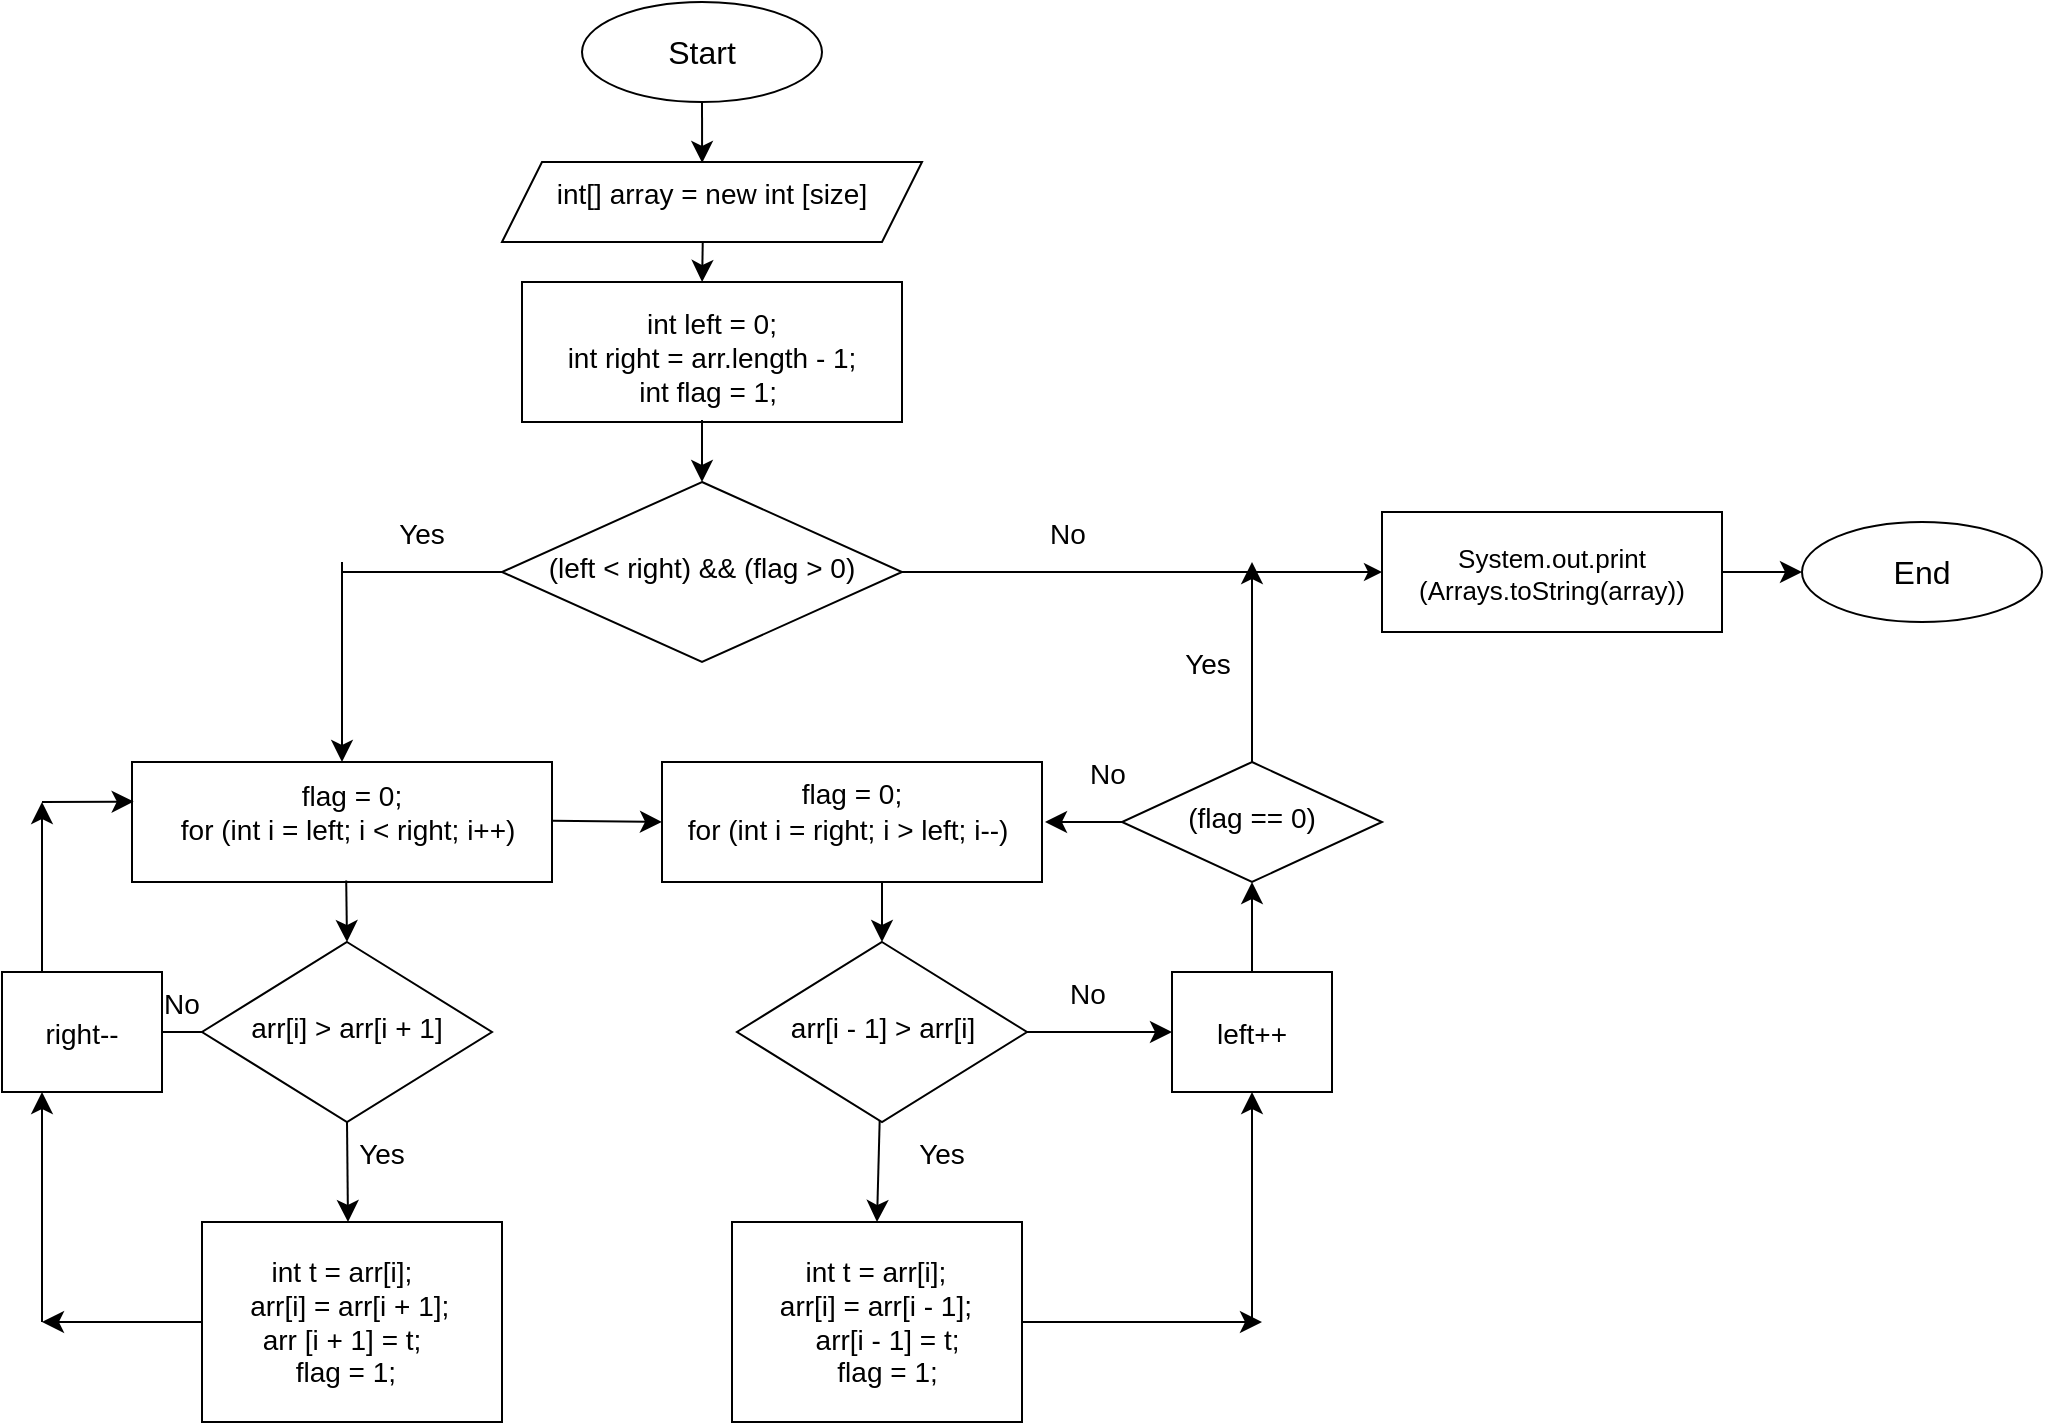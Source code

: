 <mxfile version="24.6.4" type="device">
  <diagram id="C5RBs43oDa-KdzZeNtuy" name="Page-1">
    <mxGraphModel dx="1191" dy="762" grid="1" gridSize="10" guides="1" tooltips="1" connect="1" arrows="1" fold="1" page="1" pageScale="1" pageWidth="1169" pageHeight="827" math="0" shadow="0">
      <root>
        <mxCell id="WIyWlLk6GJQsqaUBKTNV-0" />
        <mxCell id="WIyWlLk6GJQsqaUBKTNV-1" parent="WIyWlLk6GJQsqaUBKTNV-0" />
        <mxCell id="PZBASMzx2I_26drX7nRm-27" style="edgeStyle=none;curved=1;rounded=0;orthogonalLoop=1;jettySize=auto;html=1;exitX=0.5;exitY=1;exitDx=0;exitDy=0;fontSize=12;startSize=8;endSize=8;" edge="1" parent="WIyWlLk6GJQsqaUBKTNV-1" source="WIyWlLk6GJQsqaUBKTNV-6">
          <mxGeometry relative="1" as="geometry">
            <mxPoint x="243" y="660" as="targetPoint" />
          </mxGeometry>
        </mxCell>
        <mxCell id="WIyWlLk6GJQsqaUBKTNV-6" value="&lt;font style=&quot;font-size: 14px;&quot;&gt;arr[i] &amp;gt; arr[i + 1]&lt;/font&gt;" style="rhombus;whiteSpace=wrap;html=1;shadow=0;fontFamily=Helvetica;fontSize=12;align=center;strokeWidth=1;spacing=6;spacingTop=-4;" parent="WIyWlLk6GJQsqaUBKTNV-1" vertex="1">
          <mxGeometry x="170" y="520" width="145" height="90" as="geometry" />
        </mxCell>
        <mxCell id="PZBASMzx2I_26drX7nRm-0" value="" style="ellipse;whiteSpace=wrap;html=1;" vertex="1" parent="WIyWlLk6GJQsqaUBKTNV-1">
          <mxGeometry x="360" y="50" width="120" height="50" as="geometry" />
        </mxCell>
        <mxCell id="PZBASMzx2I_26drX7nRm-108" style="edgeStyle=none;curved=1;rounded=0;orthogonalLoop=1;jettySize=auto;html=1;fontSize=12;startSize=8;endSize=8;entryX=0.471;entryY=0.015;entryDx=0;entryDy=0;entryPerimeter=0;" edge="1" parent="WIyWlLk6GJQsqaUBKTNV-1" target="PZBASMzx2I_26drX7nRm-5">
          <mxGeometry relative="1" as="geometry">
            <mxPoint x="420" y="100" as="sourcePoint" />
          </mxGeometry>
        </mxCell>
        <mxCell id="PZBASMzx2I_26drX7nRm-3" value="Start" style="text;html=1;align=center;verticalAlign=middle;whiteSpace=wrap;rounded=0;fontSize=16;" vertex="1" parent="WIyWlLk6GJQsqaUBKTNV-1">
          <mxGeometry x="390" y="60" width="60" height="30" as="geometry" />
        </mxCell>
        <mxCell id="PZBASMzx2I_26drX7nRm-109" style="edgeStyle=none;curved=1;rounded=0;orthogonalLoop=1;jettySize=auto;html=1;entryX=0.474;entryY=0;entryDx=0;entryDy=0;fontSize=12;startSize=8;endSize=8;exitX=0.478;exitY=0.987;exitDx=0;exitDy=0;exitPerimeter=0;entryPerimeter=0;" edge="1" parent="WIyWlLk6GJQsqaUBKTNV-1" source="PZBASMzx2I_26drX7nRm-4" target="PZBASMzx2I_26drX7nRm-7">
          <mxGeometry relative="1" as="geometry" />
        </mxCell>
        <mxCell id="PZBASMzx2I_26drX7nRm-4" value="" style="shape=parallelogram;perimeter=parallelogramPerimeter;whiteSpace=wrap;html=1;fixedSize=1;" vertex="1" parent="WIyWlLk6GJQsqaUBKTNV-1">
          <mxGeometry x="320" y="130" width="210" height="40" as="geometry" />
        </mxCell>
        <mxCell id="PZBASMzx2I_26drX7nRm-5" value="&lt;font style=&quot;font-size: 14px;&quot;&gt;int[] array = new int [size]&lt;/font&gt;" style="text;html=1;align=center;verticalAlign=middle;whiteSpace=wrap;rounded=0;fontSize=16;" vertex="1" parent="WIyWlLk6GJQsqaUBKTNV-1">
          <mxGeometry x="340" y="130" width="170" height="30" as="geometry" />
        </mxCell>
        <mxCell id="PZBASMzx2I_26drX7nRm-7" value="" style="rounded=0;whiteSpace=wrap;html=1;" vertex="1" parent="WIyWlLk6GJQsqaUBKTNV-1">
          <mxGeometry x="330" y="190" width="190" height="70" as="geometry" />
        </mxCell>
        <mxCell id="PZBASMzx2I_26drX7nRm-8" value="&lt;font style=&quot;font-size: 14px;&quot;&gt;int left = 0;&lt;/font&gt;&lt;div style=&quot;font-size: 14px;&quot;&gt;&lt;font style=&quot;font-size: 14px;&quot;&gt;int right = arr.length - 1;&lt;/font&gt;&lt;/div&gt;&lt;div style=&quot;font-size: 14px;&quot;&gt;&lt;font style=&quot;font-size: 14px;&quot;&gt;int flag = 1;&amp;nbsp;&lt;br&gt;&lt;/font&gt;&lt;div&gt;&lt;br&gt;&lt;/div&gt;&lt;/div&gt;" style="text;html=1;align=center;verticalAlign=middle;whiteSpace=wrap;rounded=0;fontSize=16;" vertex="1" parent="WIyWlLk6GJQsqaUBKTNV-1">
          <mxGeometry x="340" y="210" width="170" height="50" as="geometry" />
        </mxCell>
        <mxCell id="PZBASMzx2I_26drX7nRm-9" value="" style="rounded=0;whiteSpace=wrap;html=1;" vertex="1" parent="WIyWlLk6GJQsqaUBKTNV-1">
          <mxGeometry x="135" y="430" width="210" height="60" as="geometry" />
        </mxCell>
        <mxCell id="PZBASMzx2I_26drX7nRm-10" value="&lt;div style=&quot;font-size: 14px;&quot;&gt;&lt;font style=&quot;font-size: 14px;&quot;&gt;flag = 0;&lt;/font&gt;&lt;/div&gt;&lt;div style=&quot;font-size: 14px;&quot;&gt;&lt;span style=&quot;background-color: initial;&quot;&gt;&lt;font style=&quot;font-size: 14px;&quot;&gt;for (int i = left; i &amp;lt; right; i++)&amp;nbsp;&lt;/font&gt;&lt;/span&gt;&lt;/div&gt;" style="text;html=1;align=center;verticalAlign=middle;whiteSpace=wrap;rounded=0;fontSize=16;" vertex="1" parent="WIyWlLk6GJQsqaUBKTNV-1">
          <mxGeometry x="145" y="440" width="200" height="30" as="geometry" />
        </mxCell>
        <mxCell id="PZBASMzx2I_26drX7nRm-17" value="" style="endArrow=classic;html=1;rounded=0;fontSize=12;startSize=8;endSize=8;curved=1;entryX=0.5;entryY=0;entryDx=0;entryDy=0;" edge="1" parent="WIyWlLk6GJQsqaUBKTNV-1" target="PZBASMzx2I_26drX7nRm-9">
          <mxGeometry width="50" height="50" relative="1" as="geometry">
            <mxPoint x="240" y="330" as="sourcePoint" />
            <mxPoint x="380" y="450" as="targetPoint" />
          </mxGeometry>
        </mxCell>
        <mxCell id="PZBASMzx2I_26drX7nRm-20" value="" style="endArrow=none;html=1;rounded=0;fontSize=12;startSize=8;endSize=8;curved=1;exitX=0;exitY=0.5;exitDx=0;exitDy=0;" edge="1" parent="WIyWlLk6GJQsqaUBKTNV-1" source="PZBASMzx2I_26drX7nRm-21">
          <mxGeometry width="50" height="50" relative="1" as="geometry">
            <mxPoint x="350" y="390" as="sourcePoint" />
            <mxPoint x="240" y="335" as="targetPoint" />
          </mxGeometry>
        </mxCell>
        <mxCell id="PZBASMzx2I_26drX7nRm-21" value="&lt;font style=&quot;font-size: 14px;&quot;&gt;(left &amp;lt; right) &amp;amp;&amp;amp; (flag &amp;gt; 0)&lt;/font&gt;" style="rhombus;whiteSpace=wrap;html=1;shadow=0;fontFamily=Helvetica;fontSize=12;align=center;strokeWidth=1;spacing=6;spacingTop=-4;" vertex="1" parent="WIyWlLk6GJQsqaUBKTNV-1">
          <mxGeometry x="320" y="290" width="200" height="90" as="geometry" />
        </mxCell>
        <mxCell id="PZBASMzx2I_26drX7nRm-22" value="" style="endArrow=classic;html=1;rounded=0;fontSize=12;curved=1;exitX=1;exitY=0.5;exitDx=0;exitDy=0;entryX=0;entryY=0.5;entryDx=0;entryDy=0;" edge="1" parent="WIyWlLk6GJQsqaUBKTNV-1" source="PZBASMzx2I_26drX7nRm-21" target="PZBASMzx2I_26drX7nRm-95">
          <mxGeometry width="50" height="50" relative="1" as="geometry">
            <mxPoint x="400" y="470" as="sourcePoint" />
            <mxPoint x="770" y="335" as="targetPoint" />
          </mxGeometry>
        </mxCell>
        <mxCell id="PZBASMzx2I_26drX7nRm-23" value="" style="endArrow=classic;html=1;rounded=0;fontSize=12;startSize=8;endSize=8;curved=1;exitX=0.51;exitY=0.988;exitDx=0;exitDy=0;entryX=0.5;entryY=0;entryDx=0;entryDy=0;exitPerimeter=0;" edge="1" parent="WIyWlLk6GJQsqaUBKTNV-1" source="PZBASMzx2I_26drX7nRm-9" target="WIyWlLk6GJQsqaUBKTNV-6">
          <mxGeometry relative="1" as="geometry">
            <mxPoint x="340" y="450" as="sourcePoint" />
            <mxPoint x="500" y="450" as="targetPoint" />
          </mxGeometry>
        </mxCell>
        <mxCell id="PZBASMzx2I_26drX7nRm-31" value="&lt;font style=&quot;font-size: 14px;&quot;&gt;Yes&lt;/font&gt;" style="text;html=1;align=center;verticalAlign=middle;whiteSpace=wrap;rounded=0;fontSize=16;" vertex="1" parent="WIyWlLk6GJQsqaUBKTNV-1">
          <mxGeometry x="250" y="300" width="60" height="30" as="geometry" />
        </mxCell>
        <mxCell id="PZBASMzx2I_26drX7nRm-32" style="edgeStyle=none;curved=1;rounded=0;orthogonalLoop=1;jettySize=auto;html=1;exitX=0.75;exitY=0;exitDx=0;exitDy=0;fontSize=12;startSize=8;endSize=8;" edge="1" parent="WIyWlLk6GJQsqaUBKTNV-1" source="PZBASMzx2I_26drX7nRm-31" target="PZBASMzx2I_26drX7nRm-31">
          <mxGeometry relative="1" as="geometry" />
        </mxCell>
        <mxCell id="PZBASMzx2I_26drX7nRm-33" value="&lt;font style=&quot;font-size: 14px;&quot;&gt;Yes&lt;/font&gt;" style="text;html=1;align=center;verticalAlign=middle;whiteSpace=wrap;rounded=0;fontSize=16;" vertex="1" parent="WIyWlLk6GJQsqaUBKTNV-1">
          <mxGeometry x="230" y="610" width="60" height="30" as="geometry" />
        </mxCell>
        <mxCell id="PZBASMzx2I_26drX7nRm-34" value="" style="rounded=0;whiteSpace=wrap;html=1;" vertex="1" parent="WIyWlLk6GJQsqaUBKTNV-1">
          <mxGeometry x="170" y="660" width="150" height="100" as="geometry" />
        </mxCell>
        <mxCell id="PZBASMzx2I_26drX7nRm-35" value="&lt;div style=&quot;font-size: 14px;&quot;&gt;&lt;font style=&quot;font-size: 14px;&quot;&gt;int t = arr[i];&lt;/font&gt;&lt;/div&gt;&lt;div style=&quot;font-size: 14px;&quot;&gt;&lt;font style=&quot;font-size: 14px;&quot;&gt;&amp;nbsp; arr[i] = arr[i + 1];&lt;/font&gt;&lt;/div&gt;&lt;div style=&quot;font-size: 14px;&quot;&gt;&lt;span style=&quot;background-color: initial;&quot;&gt;&lt;font style=&quot;font-size: 14px;&quot;&gt;arr [i + 1] = t;&lt;/font&gt;&lt;/span&gt;&lt;/div&gt;&lt;div style=&quot;font-size: 14px;&quot;&gt;&lt;font style=&quot;font-size: 14px;&quot;&gt;&amp;nbsp;flag = 1;&lt;/font&gt;&lt;/div&gt;" style="text;html=1;align=center;verticalAlign=middle;whiteSpace=wrap;rounded=0;fontSize=16;" vertex="1" parent="WIyWlLk6GJQsqaUBKTNV-1">
          <mxGeometry x="135" y="695" width="210" height="30" as="geometry" />
        </mxCell>
        <mxCell id="PZBASMzx2I_26drX7nRm-40" value="" style="endArrow=classic;html=1;rounded=0;fontSize=12;startSize=8;endSize=8;curved=1;exitX=0.5;exitY=0;exitDx=0;exitDy=0;" edge="1" parent="WIyWlLk6GJQsqaUBKTNV-1">
          <mxGeometry width="50" height="50" relative="1" as="geometry">
            <mxPoint x="90" y="535" as="sourcePoint" />
            <mxPoint x="90" y="450" as="targetPoint" />
          </mxGeometry>
        </mxCell>
        <mxCell id="PZBASMzx2I_26drX7nRm-41" value="" style="endArrow=classic;html=1;rounded=0;fontSize=12;startSize=8;endSize=8;curved=1;exitX=0;exitY=0.5;exitDx=0;exitDy=0;" edge="1" parent="WIyWlLk6GJQsqaUBKTNV-1" source="WIyWlLk6GJQsqaUBKTNV-6">
          <mxGeometry width="50" height="50" relative="1" as="geometry">
            <mxPoint x="140" y="570" as="sourcePoint" />
            <mxPoint x="130" y="565" as="targetPoint" />
          </mxGeometry>
        </mxCell>
        <mxCell id="PZBASMzx2I_26drX7nRm-42" value="" style="endArrow=classic;html=1;rounded=0;fontSize=12;startSize=8;endSize=8;curved=1;entryX=0.004;entryY=0.33;entryDx=0;entryDy=0;entryPerimeter=0;" edge="1" parent="WIyWlLk6GJQsqaUBKTNV-1" target="PZBASMzx2I_26drX7nRm-9">
          <mxGeometry width="50" height="50" relative="1" as="geometry">
            <mxPoint x="90" y="450" as="sourcePoint" />
            <mxPoint x="220" y="540" as="targetPoint" />
          </mxGeometry>
        </mxCell>
        <mxCell id="PZBASMzx2I_26drX7nRm-43" value="&lt;font style=&quot;font-size: 14px;&quot;&gt;No&lt;/font&gt;" style="text;html=1;align=center;verticalAlign=middle;whiteSpace=wrap;rounded=0;fontSize=16;" vertex="1" parent="WIyWlLk6GJQsqaUBKTNV-1">
          <mxGeometry x="130" y="535" width="60" height="30" as="geometry" />
        </mxCell>
        <mxCell id="PZBASMzx2I_26drX7nRm-44" value="" style="rounded=0;whiteSpace=wrap;html=1;" vertex="1" parent="WIyWlLk6GJQsqaUBKTNV-1">
          <mxGeometry x="70" y="535" width="80" height="60" as="geometry" />
        </mxCell>
        <mxCell id="PZBASMzx2I_26drX7nRm-46" value="&lt;font style=&quot;font-size: 14px;&quot;&gt;right--&lt;/font&gt;" style="text;html=1;align=center;verticalAlign=middle;whiteSpace=wrap;rounded=0;fontSize=16;" vertex="1" parent="WIyWlLk6GJQsqaUBKTNV-1">
          <mxGeometry x="80" y="550" width="60" height="30" as="geometry" />
        </mxCell>
        <mxCell id="PZBASMzx2I_26drX7nRm-47" value="&lt;font style=&quot;font-size: 14px;&quot;&gt;No&lt;/font&gt;" style="text;html=1;align=center;verticalAlign=middle;whiteSpace=wrap;rounded=0;fontSize=16;" vertex="1" parent="WIyWlLk6GJQsqaUBKTNV-1">
          <mxGeometry x="582.5" y="300" width="40" height="30" as="geometry" />
        </mxCell>
        <mxCell id="PZBASMzx2I_26drX7nRm-49" value="" style="rounded=0;whiteSpace=wrap;html=1;" vertex="1" parent="WIyWlLk6GJQsqaUBKTNV-1">
          <mxGeometry x="400" y="430" width="190" height="60" as="geometry" />
        </mxCell>
        <mxCell id="PZBASMzx2I_26drX7nRm-50" value="&lt;div style=&quot;font-size: 14px;&quot;&gt;&lt;font style=&quot;font-size: 14px;&quot;&gt;flag = 0;&lt;/font&gt;&lt;/div&gt;&lt;div style=&quot;&quot;&gt;&lt;span style=&quot;background-color: initial;&quot;&gt;&lt;font style=&quot;&quot;&gt;&lt;span style=&quot;font-size: 14px;&quot;&gt;for (int i = right; i &amp;gt; left; i--)&amp;nbsp;&lt;/span&gt;&lt;/font&gt;&lt;/span&gt;&lt;/div&gt;" style="text;html=1;align=center;verticalAlign=middle;whiteSpace=wrap;rounded=0;fontSize=16;" vertex="1" parent="WIyWlLk6GJQsqaUBKTNV-1">
          <mxGeometry x="395" y="440" width="200" height="30" as="geometry" />
        </mxCell>
        <mxCell id="PZBASMzx2I_26drX7nRm-51" value="" style="endArrow=classic;html=1;rounded=0;fontSize=12;startSize=8;endSize=8;curved=1;entryX=0;entryY=0.5;entryDx=0;entryDy=0;exitX=1.001;exitY=0.644;exitDx=0;exitDy=0;exitPerimeter=0;" edge="1" parent="WIyWlLk6GJQsqaUBKTNV-1" source="PZBASMzx2I_26drX7nRm-10" target="PZBASMzx2I_26drX7nRm-49">
          <mxGeometry width="50" height="50" relative="1" as="geometry">
            <mxPoint x="590" y="340" as="sourcePoint" />
            <mxPoint x="440" y="390" as="targetPoint" />
          </mxGeometry>
        </mxCell>
        <mxCell id="PZBASMzx2I_26drX7nRm-55" value="" style="endArrow=classic;html=1;rounded=0;fontSize=12;startSize=8;endSize=8;curved=1;entryX=0.5;entryY=1;entryDx=0;entryDy=0;" edge="1" parent="WIyWlLk6GJQsqaUBKTNV-1">
          <mxGeometry width="50" height="50" relative="1" as="geometry">
            <mxPoint x="90" y="710" as="sourcePoint" />
            <mxPoint x="90" y="595" as="targetPoint" />
          </mxGeometry>
        </mxCell>
        <mxCell id="PZBASMzx2I_26drX7nRm-56" value="" style="endArrow=classic;html=1;rounded=0;fontSize=12;startSize=8;endSize=8;curved=1;exitX=0;exitY=0.5;exitDx=0;exitDy=0;" edge="1" parent="WIyWlLk6GJQsqaUBKTNV-1" source="PZBASMzx2I_26drX7nRm-34">
          <mxGeometry width="50" height="50" relative="1" as="geometry">
            <mxPoint x="380" y="560" as="sourcePoint" />
            <mxPoint x="90" y="710" as="targetPoint" />
          </mxGeometry>
        </mxCell>
        <mxCell id="PZBASMzx2I_26drX7nRm-65" style="edgeStyle=none;curved=1;rounded=0;orthogonalLoop=1;jettySize=auto;html=1;entryX=0.5;entryY=0;entryDx=0;entryDy=0;fontSize=12;startSize=8;endSize=8;" edge="1" parent="WIyWlLk6GJQsqaUBKTNV-1" source="PZBASMzx2I_26drX7nRm-57" target="PZBASMzx2I_26drX7nRm-63">
          <mxGeometry relative="1" as="geometry" />
        </mxCell>
        <mxCell id="PZBASMzx2I_26drX7nRm-70" style="edgeStyle=none;curved=1;rounded=0;orthogonalLoop=1;jettySize=auto;html=1;entryX=0;entryY=0.5;entryDx=0;entryDy=0;fontSize=12;startSize=8;endSize=8;exitX=1;exitY=0.5;exitDx=0;exitDy=0;" edge="1" parent="WIyWlLk6GJQsqaUBKTNV-1" source="PZBASMzx2I_26drX7nRm-57" target="PZBASMzx2I_26drX7nRm-78">
          <mxGeometry relative="1" as="geometry">
            <mxPoint x="629.84" y="564.26" as="targetPoint" />
          </mxGeometry>
        </mxCell>
        <mxCell id="PZBASMzx2I_26drX7nRm-57" value="&lt;font style=&quot;font-size: 14px;&quot;&gt;arr[i - 1] &amp;gt; arr[i]&lt;/font&gt;" style="rhombus;whiteSpace=wrap;html=1;shadow=0;fontFamily=Helvetica;fontSize=12;align=center;strokeWidth=1;spacing=6;spacingTop=-4;" vertex="1" parent="WIyWlLk6GJQsqaUBKTNV-1">
          <mxGeometry x="437.5" y="520" width="145" height="90" as="geometry" />
        </mxCell>
        <mxCell id="PZBASMzx2I_26drX7nRm-59" value="" style="endArrow=classic;html=1;rounded=0;fontSize=12;startSize=8;endSize=8;curved=1;entryX=0.5;entryY=0;entryDx=0;entryDy=0;" edge="1" parent="WIyWlLk6GJQsqaUBKTNV-1" target="PZBASMzx2I_26drX7nRm-57">
          <mxGeometry width="50" height="50" relative="1" as="geometry">
            <mxPoint x="510" y="490" as="sourcePoint" />
            <mxPoint x="330" y="470" as="targetPoint" />
          </mxGeometry>
        </mxCell>
        <mxCell id="PZBASMzx2I_26drX7nRm-63" value="" style="rounded=0;whiteSpace=wrap;html=1;" vertex="1" parent="WIyWlLk6GJQsqaUBKTNV-1">
          <mxGeometry x="435" y="660" width="145" height="100" as="geometry" />
        </mxCell>
        <mxCell id="PZBASMzx2I_26drX7nRm-64" value="&lt;div style=&quot;font-size: 14px;&quot;&gt;&lt;div&gt;&amp;nbsp;int t = arr[i];&lt;/div&gt;&lt;div&gt;&amp;nbsp;arr[i] = arr[i - 1];&lt;/div&gt;&lt;div&gt;&amp;nbsp; &amp;nbsp; arr[i - 1] = t;&lt;/div&gt;&lt;div&gt;&amp;nbsp; &amp;nbsp; flag = 1;&lt;/div&gt;&lt;/div&gt;" style="text;html=1;align=center;verticalAlign=middle;whiteSpace=wrap;rounded=0;fontSize=16;" vertex="1" parent="WIyWlLk6GJQsqaUBKTNV-1">
          <mxGeometry x="400" y="695" width="210" height="30" as="geometry" />
        </mxCell>
        <mxCell id="PZBASMzx2I_26drX7nRm-66" value="&lt;font style=&quot;font-size: 14px;&quot;&gt;Yes&lt;/font&gt;" style="text;html=1;align=center;verticalAlign=middle;whiteSpace=wrap;rounded=0;fontSize=16;" vertex="1" parent="WIyWlLk6GJQsqaUBKTNV-1">
          <mxGeometry x="510" y="610" width="60" height="30" as="geometry" />
        </mxCell>
        <mxCell id="PZBASMzx2I_26drX7nRm-76" style="edgeStyle=none;curved=1;rounded=0;orthogonalLoop=1;jettySize=auto;html=1;exitX=1;exitY=0.5;exitDx=0;exitDy=0;fontSize=12;startSize=8;endSize=8;" edge="1" parent="WIyWlLk6GJQsqaUBKTNV-1">
          <mxGeometry relative="1" as="geometry">
            <mxPoint x="592.5" y="710" as="sourcePoint" />
            <mxPoint x="592.5" y="710" as="targetPoint" />
          </mxGeometry>
        </mxCell>
        <mxCell id="PZBASMzx2I_26drX7nRm-77" value="" style="endArrow=classic;html=1;rounded=0;fontSize=12;startSize=8;endSize=8;curved=1;exitX=0.857;exitY=0.5;exitDx=0;exitDy=0;exitPerimeter=0;" edge="1" parent="WIyWlLk6GJQsqaUBKTNV-1" source="PZBASMzx2I_26drX7nRm-64">
          <mxGeometry width="50" height="50" relative="1" as="geometry">
            <mxPoint x="560" y="730" as="sourcePoint" />
            <mxPoint x="700" y="710" as="targetPoint" />
          </mxGeometry>
        </mxCell>
        <mxCell id="PZBASMzx2I_26drX7nRm-78" value="" style="rounded=0;whiteSpace=wrap;html=1;" vertex="1" parent="WIyWlLk6GJQsqaUBKTNV-1">
          <mxGeometry x="655" y="535" width="80" height="60" as="geometry" />
        </mxCell>
        <mxCell id="PZBASMzx2I_26drX7nRm-79" value="&lt;font style=&quot;font-size: 14px;&quot;&gt;left++&lt;/font&gt;" style="text;html=1;align=center;verticalAlign=middle;whiteSpace=wrap;rounded=0;fontSize=16;" vertex="1" parent="WIyWlLk6GJQsqaUBKTNV-1">
          <mxGeometry x="665" y="550" width="60" height="30" as="geometry" />
        </mxCell>
        <mxCell id="PZBASMzx2I_26drX7nRm-80" value="" style="endArrow=classic;html=1;rounded=0;fontSize=12;startSize=8;endSize=8;curved=1;entryX=0.5;entryY=1;entryDx=0;entryDy=0;" edge="1" parent="WIyWlLk6GJQsqaUBKTNV-1" target="PZBASMzx2I_26drX7nRm-78">
          <mxGeometry width="50" height="50" relative="1" as="geometry">
            <mxPoint x="695" y="710" as="sourcePoint" />
            <mxPoint x="435" y="580" as="targetPoint" />
          </mxGeometry>
        </mxCell>
        <mxCell id="PZBASMzx2I_26drX7nRm-82" value="&lt;font style=&quot;font-size: 14px;&quot;&gt;No&lt;/font&gt;" style="text;html=1;align=center;verticalAlign=middle;whiteSpace=wrap;rounded=0;fontSize=16;" vertex="1" parent="WIyWlLk6GJQsqaUBKTNV-1">
          <mxGeometry x="582.5" y="530" width="60" height="30" as="geometry" />
        </mxCell>
        <mxCell id="PZBASMzx2I_26drX7nRm-83" value="" style="endArrow=classic;html=1;rounded=0;fontSize=12;startSize=8;endSize=8;curved=1;exitX=0.5;exitY=0;exitDx=0;exitDy=0;entryX=0.5;entryY=1;entryDx=0;entryDy=0;" edge="1" parent="WIyWlLk6GJQsqaUBKTNV-1" source="PZBASMzx2I_26drX7nRm-78" target="PZBASMzx2I_26drX7nRm-85">
          <mxGeometry width="50" height="50" relative="1" as="geometry">
            <mxPoint x="402.5" y="430" as="sourcePoint" />
            <mxPoint x="712.5" y="490" as="targetPoint" />
          </mxGeometry>
        </mxCell>
        <mxCell id="PZBASMzx2I_26drX7nRm-90" style="edgeStyle=none;curved=1;rounded=0;orthogonalLoop=1;jettySize=auto;html=1;fontSize=12;startSize=8;endSize=8;" edge="1" parent="WIyWlLk6GJQsqaUBKTNV-1" source="PZBASMzx2I_26drX7nRm-85">
          <mxGeometry relative="1" as="geometry">
            <mxPoint x="695" y="330" as="targetPoint" />
          </mxGeometry>
        </mxCell>
        <mxCell id="PZBASMzx2I_26drX7nRm-85" value="&lt;font style=&quot;font-size: 14px;&quot;&gt;(flag == 0)&lt;/font&gt;" style="rhombus;whiteSpace=wrap;html=1;shadow=0;fontFamily=Helvetica;fontSize=12;align=center;strokeWidth=1;spacing=6;spacingTop=-4;" vertex="1" parent="WIyWlLk6GJQsqaUBKTNV-1">
          <mxGeometry x="630" y="430" width="130" height="60" as="geometry" />
        </mxCell>
        <mxCell id="PZBASMzx2I_26drX7nRm-86" value="" style="endArrow=classic;html=1;rounded=0;fontSize=12;startSize=8;endSize=8;curved=1;exitX=0;exitY=0.5;exitDx=0;exitDy=0;" edge="1" parent="WIyWlLk6GJQsqaUBKTNV-1">
          <mxGeometry width="50" height="50" relative="1" as="geometry">
            <mxPoint x="631.25" y="460" as="sourcePoint" />
            <mxPoint x="591.5" y="460" as="targetPoint" />
          </mxGeometry>
        </mxCell>
        <mxCell id="PZBASMzx2I_26drX7nRm-87" value="&lt;font style=&quot;font-size: 14px;&quot;&gt;No&lt;/font&gt;" style="text;html=1;align=center;verticalAlign=middle;whiteSpace=wrap;rounded=0;fontSize=16;" vertex="1" parent="WIyWlLk6GJQsqaUBKTNV-1">
          <mxGeometry x="592.5" y="420" width="60" height="30" as="geometry" />
        </mxCell>
        <mxCell id="PZBASMzx2I_26drX7nRm-88" value="&lt;font style=&quot;font-size: 14px;&quot;&gt;Yes&lt;/font&gt;" style="text;html=1;align=center;verticalAlign=middle;whiteSpace=wrap;rounded=0;fontSize=16;" vertex="1" parent="WIyWlLk6GJQsqaUBKTNV-1">
          <mxGeometry x="642.5" y="365" width="60" height="30" as="geometry" />
        </mxCell>
        <mxCell id="PZBASMzx2I_26drX7nRm-95" value="" style="rounded=0;whiteSpace=wrap;html=1;" vertex="1" parent="WIyWlLk6GJQsqaUBKTNV-1">
          <mxGeometry x="760" y="305" width="170" height="60" as="geometry" />
        </mxCell>
        <mxCell id="PZBASMzx2I_26drX7nRm-106" value="" style="edgeStyle=none;curved=1;rounded=0;orthogonalLoop=1;jettySize=auto;html=1;fontSize=12;startSize=8;endSize=8;exitX=1;exitY=0.5;exitDx=0;exitDy=0;" edge="1" parent="WIyWlLk6GJQsqaUBKTNV-1" source="PZBASMzx2I_26drX7nRm-95">
          <mxGeometry relative="1" as="geometry">
            <mxPoint x="970" y="335" as="targetPoint" />
          </mxGeometry>
        </mxCell>
        <mxCell id="PZBASMzx2I_26drX7nRm-97" value="&lt;font style=&quot;font-size: 13px;&quot;&gt;System.out.print&lt;/font&gt;&lt;div style=&quot;font-size: 13px;&quot;&gt;&lt;font style=&quot;font-size: 13px;&quot;&gt;(Arrays.toString(array))&lt;/font&gt;&lt;/div&gt;" style="text;html=1;align=center;verticalAlign=middle;whiteSpace=wrap;rounded=0;fontSize=16;" vertex="1" parent="WIyWlLk6GJQsqaUBKTNV-1">
          <mxGeometry x="815" y="320" width="60" height="30" as="geometry" />
        </mxCell>
        <mxCell id="PZBASMzx2I_26drX7nRm-102" value="" style="ellipse;whiteSpace=wrap;html=1;" vertex="1" parent="WIyWlLk6GJQsqaUBKTNV-1">
          <mxGeometry x="970" y="310" width="120" height="50" as="geometry" />
        </mxCell>
        <mxCell id="PZBASMzx2I_26drX7nRm-103" value="End" style="text;html=1;align=center;verticalAlign=middle;whiteSpace=wrap;rounded=0;fontSize=16;" vertex="1" parent="WIyWlLk6GJQsqaUBKTNV-1">
          <mxGeometry x="1000" y="320" width="60" height="30" as="geometry" />
        </mxCell>
        <mxCell id="PZBASMzx2I_26drX7nRm-107" style="edgeStyle=none;curved=1;rounded=0;orthogonalLoop=1;jettySize=auto;html=1;exitX=0.5;exitY=0;exitDx=0;exitDy=0;fontSize=12;startSize=8;endSize=8;" edge="1" parent="WIyWlLk6GJQsqaUBKTNV-1" source="PZBASMzx2I_26drX7nRm-47" target="PZBASMzx2I_26drX7nRm-47">
          <mxGeometry relative="1" as="geometry" />
        </mxCell>
        <mxCell id="PZBASMzx2I_26drX7nRm-110" value="" style="endArrow=classic;html=1;rounded=0;fontSize=12;startSize=8;endSize=8;curved=1;entryX=0.5;entryY=0;entryDx=0;entryDy=0;" edge="1" parent="WIyWlLk6GJQsqaUBKTNV-1" target="PZBASMzx2I_26drX7nRm-21">
          <mxGeometry width="50" height="50" relative="1" as="geometry">
            <mxPoint x="420" y="259" as="sourcePoint" />
            <mxPoint x="630" y="140" as="targetPoint" />
          </mxGeometry>
        </mxCell>
      </root>
    </mxGraphModel>
  </diagram>
</mxfile>
